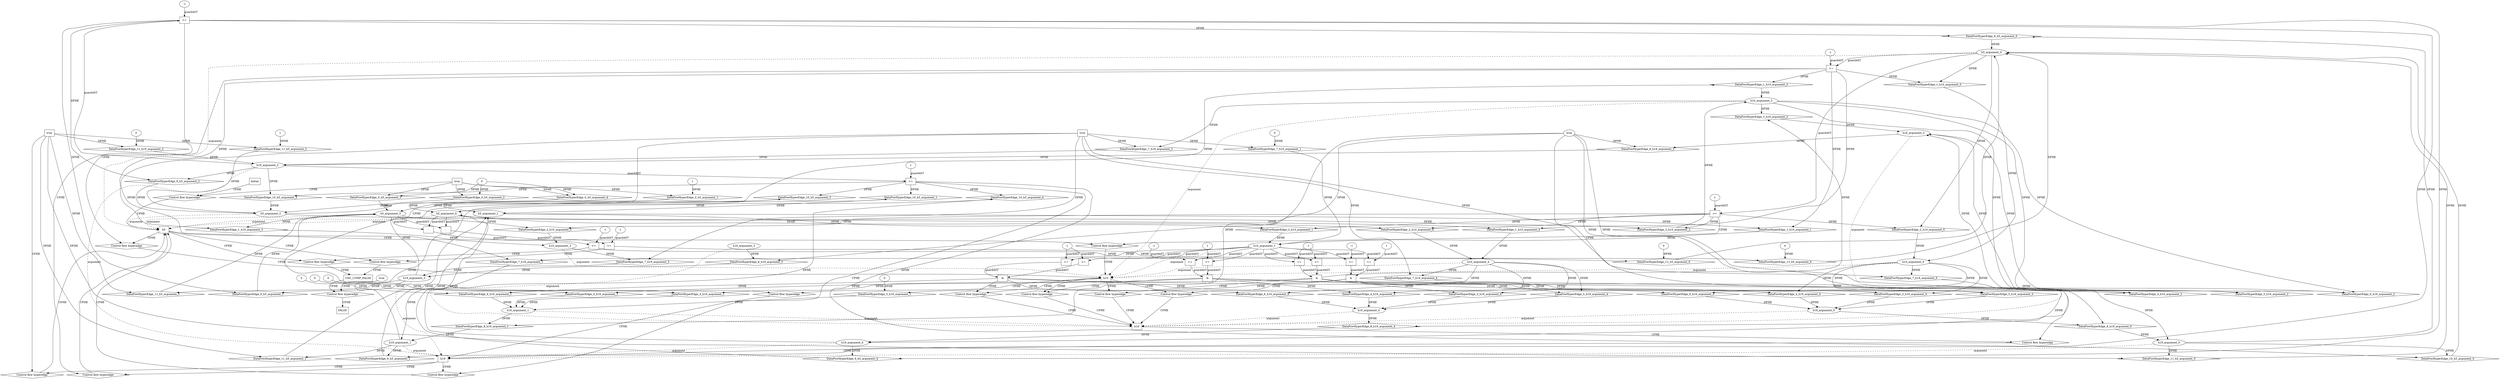 digraph dag {
"CHC_COMP_FALSE" [label="CHC_COMP_FALSE" nodeName="CHC_COMP_FALSE" class=CONTROL  shape="rect"];
"h10" [label="h10" nodeName="h10" class=CONTROL  shape="rect"];
"h16" [label="h16" nodeName="h16" class=CONTROL  shape="rect"];
"h19" [label="h19" nodeName="h19" class=CONTROL  shape="rect"];
"h5" [label="h5" nodeName="h5" class=CONTROL  shape="rect"];
FALSE [label="FALSE" nodeName=FALSE class=CONTROL  shape="rect"];
Initial [label="Initial" nodeName=Initial class=CONTROL  shape="rect"];
ControlFowHyperEdge_0 [label="Control flow hyperedge" nodeName=ControlFowHyperEdge_0 class=controlFlowHyperEdge shape="diamond"];
"Initial" -> ControlFowHyperEdge_0 [label="CFHE"]
ControlFowHyperEdge_0 -> "h5" [label="CFHE"]
ControlFowHyperEdge_1 [label="Control flow hyperedge" nodeName=ControlFowHyperEdge_1 class=controlFlowHyperEdge shape="diamond"];
"h5" -> ControlFowHyperEdge_1 [label="CFHE"]
ControlFowHyperEdge_1 -> "h10" [label="CFHE"]
ControlFowHyperEdge_2 [label="Control flow hyperedge" nodeName=ControlFowHyperEdge_2 class=controlFlowHyperEdge shape="diamond"];
"h5" -> ControlFowHyperEdge_2 [label="CFHE"]
ControlFowHyperEdge_2 -> "h10" [label="CFHE"]
ControlFowHyperEdge_3 [label="Control flow hyperedge" nodeName=ControlFowHyperEdge_3 class=controlFlowHyperEdge shape="diamond"];
"h10" -> ControlFowHyperEdge_3 [label="CFHE"]
ControlFowHyperEdge_3 -> "h16" [label="CFHE"]
ControlFowHyperEdge_4 [label="Control flow hyperedge" nodeName=ControlFowHyperEdge_4 class=controlFlowHyperEdge shape="diamond"];
"h10" -> ControlFowHyperEdge_4 [label="CFHE"]
ControlFowHyperEdge_4 -> "h16" [label="CFHE"]
ControlFowHyperEdge_5 [label="Control flow hyperedge" nodeName=ControlFowHyperEdge_5 class=controlFlowHyperEdge shape="diamond"];
"h10" -> ControlFowHyperEdge_5 [label="CFHE"]
ControlFowHyperEdge_5 -> "h16" [label="CFHE"]
ControlFowHyperEdge_6 [label="Control flow hyperedge" nodeName=ControlFowHyperEdge_6 class=controlFlowHyperEdge shape="diamond"];
"h10" -> ControlFowHyperEdge_6 [label="CFHE"]
ControlFowHyperEdge_6 -> "h16" [label="CFHE"]
ControlFowHyperEdge_7 [label="Control flow hyperedge" nodeName=ControlFowHyperEdge_7 class=controlFlowHyperEdge shape="diamond"];
"h10" -> ControlFowHyperEdge_7 [label="CFHE"]
ControlFowHyperEdge_7 -> "h19" [label="CFHE"]
ControlFowHyperEdge_8 [label="Control flow hyperedge" nodeName=ControlFowHyperEdge_8 class=controlFlowHyperEdge shape="diamond"];
"h16" -> ControlFowHyperEdge_8 [label="CFHE"]
ControlFowHyperEdge_8 -> "h19" [label="CFHE"]
ControlFowHyperEdge_9 [label="Control flow hyperedge" nodeName=ControlFowHyperEdge_9 class=controlFlowHyperEdge shape="diamond"];
"h19" -> ControlFowHyperEdge_9 [label="CFHE"]
ControlFowHyperEdge_9 -> "h5" [label="CFHE"]
ControlFowHyperEdge_10 [label="Control flow hyperedge" nodeName=ControlFowHyperEdge_10 class=controlFlowHyperEdge shape="diamond"];
"h19" -> ControlFowHyperEdge_10 [label="CFHE"]
ControlFowHyperEdge_10 -> "h5" [label="CFHE"]
ControlFowHyperEdge_11 [label="Control flow hyperedge" nodeName=ControlFowHyperEdge_11 class=controlFlowHyperEdge shape="diamond"];
"h19" -> ControlFowHyperEdge_11 [label="CFHE"]
ControlFowHyperEdge_11 -> "h5" [label="CFHE"]
ControlFowHyperEdge_12 [label="Control flow hyperedge" nodeName=ControlFowHyperEdge_12 class=controlFlowHyperEdge shape="diamond"];
"h5" -> ControlFowHyperEdge_12 [label="CFHE"]
ControlFowHyperEdge_12 -> "CHC_COMP_FALSE" [label="CFHE"]
ControlFowHyperEdge_13 [label="Control flow hyperedge" nodeName=ControlFowHyperEdge_13 class=controlFlowHyperEdge shape="diamond"];
"h5" -> ControlFowHyperEdge_13 [label="CFHE"]
ControlFowHyperEdge_13 -> "CHC_COMP_FALSE" [label="CFHE"]
ControlFowHyperEdge_14 [label="Control flow hyperedge" nodeName=ControlFowHyperEdge_14 class=controlFlowHyperEdge shape="diamond"];
"CHC_COMP_FALSE" -> ControlFowHyperEdge_14 [label="CFHE"]
ControlFowHyperEdge_14 -> "FALSE" [label="CFHE"]
"h5_argument_0" [label="h5_argument_0" nodeName=argument0 class=argument  head="h5" shape="oval"];
"h5_argument_0" -> "h5"[label="argument" style="dashed"]
"h5_argument_1" [label="h5_argument_1" nodeName=argument1 class=argument  head="h5" shape="oval"];
"h5_argument_1" -> "h5"[label="argument" style="dashed"]
"h5_argument_2" [label="h5_argument_2" nodeName=argument2 class=argument  head="h5" shape="oval"];
"h5_argument_2" -> "h5"[label="argument" style="dashed"]
"h5_argument_3" [label="h5_argument_3" nodeName=argument3 class=argument  head="h5" shape="oval"];
"h5_argument_3" -> "h5"[label="argument" style="dashed"]
"h5_argument_4" [label="h5_argument_4" nodeName=argument4 class=argument  head="h5" shape="oval"];
"h5_argument_4" -> "h5"[label="argument" style="dashed"]
"h10_argument_0" [label="h10_argument_0" nodeName=argument0 class=argument  head="h10" shape="oval"];
"h10_argument_0" -> "h10"[label="argument" style="dashed"]
"h10_argument_1" [label="h10_argument_1" nodeName=argument1 class=argument  head="h10" shape="oval"];
"h10_argument_1" -> "h10"[label="argument" style="dashed"]
"h10_argument_2" [label="h10_argument_2" nodeName=argument2 class=argument  head="h10" shape="oval"];
"h10_argument_2" -> "h10"[label="argument" style="dashed"]
"h10_argument_3" [label="h10_argument_3" nodeName=argument3 class=argument  head="h10" shape="oval"];
"h10_argument_3" -> "h10"[label="argument" style="dashed"]
"h10_argument_4" [label="h10_argument_4" nodeName=argument4 class=argument  head="h10" shape="oval"];
"h10_argument_4" -> "h10"[label="argument" style="dashed"]
"h16_argument_0" [label="h16_argument_0" nodeName=argument0 class=argument  head="h16" shape="oval"];
"h16_argument_0" -> "h16"[label="argument" style="dashed"]
"h16_argument_1" [label="h16_argument_1" nodeName=argument1 class=argument  head="h16" shape="oval"];
"h16_argument_1" -> "h16"[label="argument" style="dashed"]
"h16_argument_2" [label="h16_argument_2" nodeName=argument2 class=argument  head="h16" shape="oval"];
"h16_argument_2" -> "h16"[label="argument" style="dashed"]
"h16_argument_3" [label="h16_argument_3" nodeName=argument3 class=argument  head="h16" shape="oval"];
"h16_argument_3" -> "h16"[label="argument" style="dashed"]
"h16_argument_4" [label="h16_argument_4" nodeName=argument4 class=argument  head="h16" shape="oval"];
"h16_argument_4" -> "h16"[label="argument" style="dashed"]
"h19_argument_0" [label="h19_argument_0" nodeName=argument0 class=argument  head="h19" shape="oval"];
"h19_argument_0" -> "h19"[label="argument" style="dashed"]
"h19_argument_1" [label="h19_argument_1" nodeName=argument1 class=argument  head="h19" shape="oval"];
"h19_argument_1" -> "h19"[label="argument" style="dashed"]
"h19_argument_2" [label="h19_argument_2" nodeName=argument2 class=argument  head="h19" shape="oval"];
"h19_argument_2" -> "h19"[label="argument" style="dashed"]
"h19_argument_3" [label="h19_argument_3" nodeName=argument3 class=argument  head="h19" shape="oval"];
"h19_argument_3" -> "h19"[label="argument" style="dashed"]
"h19_argument_4" [label="h19_argument_4" nodeName=argument4 class=argument  head="h19" shape="oval"];
"h19_argument_4" -> "h19"[label="argument" style="dashed"]

"true_0" [label="true" nodeName="true_0" class=true shape="rect"];
"true_0" -> "ControlFowHyperEdge_0" [label="CFHE"];
"xxxh5___Initial_0xxxdataFlow_0_node_0" [label="1" nodeName="xxxh5___Initial_0xxxdataFlow_0_node_0" class=IdealInt ];

"xxxh5___Initial_0xxxdataFlow1_node_0" [label="0" nodeName="xxxh5___Initial_0xxxdataFlow1_node_0" class=IdealInt ];



"xxxh10___h5_1xxxguard_0_node_0" [label=">=" nodeName="xxxh10___h5_1xxxguard_0_node_0" class=Operator  shape="rect"];
"xxxh10___h5_1xxxguard_0_node_1" [label="-1" nodeName="xxxh10___h5_1xxxguard_0_node_1" class=IdealInt ];
"xxxh10___h5_1xxxguard_0_node_1" -> "xxxh10___h5_1xxxguard_0_node_0"[label="guardAST"]
"h5_argument_0" -> "xxxh10___h5_1xxxguard_0_node_0"[label="guardAST"]

"xxxh10___h5_1xxxguard_0_node_0" -> "ControlFowHyperEdge_1" [label="CFHE"];
"xxxh10___h5_2xxxguard_0_node_0" [label=">=" nodeName="xxxh10___h5_2xxxguard_0_node_0" class=Operator  shape="rect"];
"xxxh10___h5_2xxxguard_0_node_2" [label="1" nodeName="xxxh10___h5_2xxxguard_0_node_2" class=IdealInt ];
"h5_argument_0" -> "xxxh10___h5_2xxxguard_0_node_0"[label="guardAST"]
"xxxh10___h5_2xxxguard_0_node_2" -> "xxxh10___h5_2xxxguard_0_node_0"[label="guardAST"]

"xxxh10___h5_2xxxguard_0_node_0" -> "ControlFowHyperEdge_2" [label="CFHE"];
"xxxh16___h10_3xxx_and" [label="&" nodeName="xxxh16___h10_3xxx_and" class=Operator shape="rect"];
"xxxh16___h10_3xxxguard_0_node_0" [label=">=" nodeName="xxxh16___h10_3xxxguard_0_node_0" class=Operator  shape="rect"];
"xxxh16___h10_3xxxguard_0_node_1" [label="-1" nodeName="xxxh16___h10_3xxxguard_0_node_1" class=IdealInt ];
"xxxh16___h10_3xxxguard_0_node_1" -> "xxxh16___h10_3xxxguard_0_node_0"[label="guardAST"]
"h10_argument_1" -> "xxxh16___h10_3xxxguard_0_node_0"[label="guardAST"]

"xxxh16___h10_3xxxguard_0_node_0" -> "xxxh16___h10_3xxx_and" [label="guardAST"];
"xxxh16___h10_3xxxguard1_node_0" [label=">=" nodeName="xxxh16___h10_3xxxguard1_node_0" class=Operator  shape="rect"];
"xxxh16___h10_3xxxguard_0_node_1" -> "xxxh16___h10_3xxxguard1_node_0"[label="guardAST"]
"h10_argument_1" -> "xxxh16___h10_3xxxguard1_node_0"[label="guardAST"]

"xxxh16___h10_3xxxguard1_node_0" -> "xxxh16___h10_3xxx_and" [label="guardAST"];
"xxxh16___h10_3xxx_and" -> "ControlFowHyperEdge_3" [label="CFHE"];
"xxxh16___h10_3xxxdataFlow_0_node_0" [label="0" nodeName="xxxh16___h10_3xxxdataFlow_0_node_0" class=IdealInt ];

"xxxh16___h10_4xxx_and" [label="&" nodeName="xxxh16___h10_4xxx_and" class=Operator shape="rect"];
"xxxh16___h10_4xxxguard_0_node_0" [label=">=" nodeName="xxxh16___h10_4xxxguard_0_node_0" class=Operator  shape="rect"];
"xxxh16___h10_4xxxguard_0_node_2" [label="1" nodeName="xxxh16___h10_4xxxguard_0_node_2" class=IdealInt ];
"h10_argument_1" -> "xxxh16___h10_4xxxguard_0_node_0"[label="guardAST"]
"xxxh16___h10_4xxxguard_0_node_2" -> "xxxh16___h10_4xxxguard_0_node_0"[label="guardAST"]

"xxxh16___h10_4xxxguard_0_node_0" -> "xxxh16___h10_4xxx_and" [label="guardAST"];
"xxxh16___h10_4xxxguard1_node_0" [label=">=" nodeName="xxxh16___h10_4xxxguard1_node_0" class=Operator  shape="rect"];
"xxxh16___h10_4xxxguard1_node_1" [label="-1" nodeName="xxxh16___h10_4xxxguard1_node_1" class=IdealInt ];
"xxxh16___h10_4xxxguard1_node_1" -> "xxxh16___h10_4xxxguard1_node_0"[label="guardAST"]
"h10_argument_1" -> "xxxh16___h10_4xxxguard1_node_0"[label="guardAST"]

"xxxh16___h10_4xxxguard1_node_0" -> "xxxh16___h10_4xxx_and" [label="guardAST"];
"xxxh16___h10_4xxx_and" -> "ControlFowHyperEdge_4" [label="CFHE"];
"xxxh16___h10_4xxxdataFlow_0_node_0" [label="0" nodeName="xxxh16___h10_4xxxdataFlow_0_node_0" class=IdealInt ];

"xxxh16___h10_5xxx_and" [label="&" nodeName="xxxh16___h10_5xxx_and" class=Operator shape="rect"];
"xxxh16___h10_5xxxguard_0_node_0" [label=">=" nodeName="xxxh16___h10_5xxxguard_0_node_0" class=Operator  shape="rect"];
"xxxh16___h10_5xxxguard_0_node_1" [label="-1" nodeName="xxxh16___h10_5xxxguard_0_node_1" class=IdealInt ];
"xxxh16___h10_5xxxguard_0_node_1" -> "xxxh16___h10_5xxxguard_0_node_0"[label="guardAST"]
"h10_argument_1" -> "xxxh16___h10_5xxxguard_0_node_0"[label="guardAST"]

"xxxh16___h10_5xxxguard_0_node_0" -> "xxxh16___h10_5xxx_and" [label="guardAST"];
"xxxh16___h10_5xxxguard1_node_0" [label=">=" nodeName="xxxh16___h10_5xxxguard1_node_0" class=Operator  shape="rect"];
"xxxh16___h10_5xxxguard1_node_2" [label="1" nodeName="xxxh16___h10_5xxxguard1_node_2" class=IdealInt ];
"h10_argument_1" -> "xxxh16___h10_5xxxguard1_node_0"[label="guardAST"]
"xxxh16___h10_5xxxguard1_node_2" -> "xxxh16___h10_5xxxguard1_node_0"[label="guardAST"]

"xxxh16___h10_5xxxguard1_node_0" -> "xxxh16___h10_5xxx_and" [label="guardAST"];
"xxxh16___h10_5xxx_and" -> "ControlFowHyperEdge_5" [label="CFHE"];
"xxxh16___h10_5xxxdataFlow_0_node_0" [label="0" nodeName="xxxh16___h10_5xxxdataFlow_0_node_0" class=IdealInt ];

"xxxh16___h10_6xxx_and" [label="&" nodeName="xxxh16___h10_6xxx_and" class=Operator shape="rect"];
"xxxh16___h10_6xxxguard_0_node_0" [label=">=" nodeName="xxxh16___h10_6xxxguard_0_node_0" class=Operator  shape="rect"];
"xxxh16___h10_6xxxguard_0_node_2" [label="1" nodeName="xxxh16___h10_6xxxguard_0_node_2" class=IdealInt ];
"h10_argument_1" -> "xxxh16___h10_6xxxguard_0_node_0"[label="guardAST"]
"xxxh16___h10_6xxxguard_0_node_2" -> "xxxh16___h10_6xxxguard_0_node_0"[label="guardAST"]

"xxxh16___h10_6xxxguard_0_node_0" -> "xxxh16___h10_6xxx_and" [label="guardAST"];
"xxxh16___h10_6xxxguard1_node_0" [label=">=" nodeName="xxxh16___h10_6xxxguard1_node_0" class=Operator  shape="rect"];
"h10_argument_1" -> "xxxh16___h10_6xxxguard1_node_0"[label="guardAST"]
"xxxh16___h10_6xxxguard_0_node_2" -> "xxxh16___h10_6xxxguard1_node_0"[label="guardAST"]

"xxxh16___h10_6xxxguard1_node_0" -> "xxxh16___h10_6xxx_and" [label="guardAST"];
"xxxh16___h10_6xxx_and" -> "ControlFowHyperEdge_6" [label="CFHE"];
"xxxh16___h10_6xxxdataFlow_0_node_0" [label="0" nodeName="xxxh16___h10_6xxxdataFlow_0_node_0" class=IdealInt ];

"true_7" [label="true" nodeName="true_7" class=true shape="rect"];
"true_7" -> "ControlFowHyperEdge_7" [label="CFHE"];

"xxxh19___h16_8xxxguard_0_node_0" [label="true" nodeName="xxxh19___h16_8xxxguard_0_node_0" class=Constant ];

"xxxh19___h16_8xxxguard_0_node_0" -> "ControlFowHyperEdge_8" [label="CFHE"];
"xxxh5___h19_9xxxguard_0_node_0" [label=">=" nodeName="xxxh5___h19_9xxxguard_0_node_0" class=Operator  shape="rect"];
"xxxh5___h19_9xxxguard_0_node_1" [label="-1" nodeName="xxxh5___h19_9xxxguard_0_node_1" class=IdealInt ];
"xxxh5___h19_9xxxguard_0_node_1" -> "xxxh5___h19_9xxxguard_0_node_0"[label="guardAST"]
"h19_argument_2" -> "xxxh5___h19_9xxxguard_0_node_0"[label="guardAST"]

"xxxh5___h19_9xxxguard_0_node_0" -> "ControlFowHyperEdge_9" [label="CFHE"];
"xxxh5___h19_10xxxguard_0_node_0" [label=">=" nodeName="xxxh5___h19_10xxxguard_0_node_0" class=Operator  shape="rect"];
"xxxh5___h19_10xxxguard_0_node_2" [label="1" nodeName="xxxh5___h19_10xxxguard_0_node_2" class=IdealInt ];
"h19_argument_2" -> "xxxh5___h19_10xxxguard_0_node_0"[label="guardAST"]
"xxxh5___h19_10xxxguard_0_node_2" -> "xxxh5___h19_10xxxguard_0_node_0"[label="guardAST"]

"xxxh5___h19_10xxxguard_0_node_0" -> "ControlFowHyperEdge_10" [label="CFHE"];
"true_11" [label="true" nodeName="true_11" class=true shape="rect"];
"true_11" -> "ControlFowHyperEdge_11" [label="CFHE"];
"xxxh5___h19_11xxxdataFlow_0_node_0" [label="1" nodeName="xxxh5___h19_11xxxdataFlow_0_node_0" class=IdealInt ];

"xxxCHC_COMP_FALSE___h5_12xxxguard_0_node_0" [label=">=" nodeName="xxxCHC_COMP_FALSE___h5_12xxxguard_0_node_0" class=Operator  shape="rect"];
"xxxCHC_COMP_FALSE___h5_12xxxguard_0_node_1" [label="-1" nodeName="xxxCHC_COMP_FALSE___h5_12xxxguard_0_node_1" class=IdealInt ];
"xxxCHC_COMP_FALSE___h5_12xxxguard_0_node_2" [label="-" nodeName="xxxCHC_COMP_FALSE___h5_12xxxguard_0_node_2" class= Operator shape="rect"];
"xxxCHC_COMP_FALSE___h5_12xxxguard_0_node_1" -> "xxxCHC_COMP_FALSE___h5_12xxxguard_0_node_0"[label="guardAST"]
"xxxCHC_COMP_FALSE___h5_12xxxguard_0_node_2" -> "xxxCHC_COMP_FALSE___h5_12xxxguard_0_node_0"[label="guardAST"]
"h5_argument_3" -> "xxxCHC_COMP_FALSE___h5_12xxxguard_0_node_2"[label="guardAST"]
"h5_argument_4" -> "xxxCHC_COMP_FALSE___h5_12xxxguard_0_node_2"[label="guardAST"]

"xxxCHC_COMP_FALSE___h5_12xxxguard_0_node_0" -> "ControlFowHyperEdge_12" [label="CFHE"];
"xxxCHC_COMP_FALSE___h5_13xxxguard_0_node_0" [label=">=" nodeName="xxxCHC_COMP_FALSE___h5_13xxxguard_0_node_0" class=Operator  shape="rect"];
"xxxCHC_COMP_FALSE___h5_13xxxguard_0_node_1" [label="-" nodeName="xxxCHC_COMP_FALSE___h5_13xxxguard_0_node_1" class= Operator shape="rect"];
"xxxCHC_COMP_FALSE___h5_13xxxguard_0_node_4" [label="1" nodeName="xxxCHC_COMP_FALSE___h5_13xxxguard_0_node_4" class=IdealInt ];
"xxxCHC_COMP_FALSE___h5_13xxxguard_0_node_1" -> "xxxCHC_COMP_FALSE___h5_13xxxguard_0_node_0"[label="guardAST"]
"xxxCHC_COMP_FALSE___h5_13xxxguard_0_node_4" -> "xxxCHC_COMP_FALSE___h5_13xxxguard_0_node_0"[label="guardAST"]
"h5_argument_3" -> "xxxCHC_COMP_FALSE___h5_13xxxguard_0_node_1"[label="guardAST"]
"h5_argument_4" -> "xxxCHC_COMP_FALSE___h5_13xxxguard_0_node_1"[label="guardAST"]

"xxxCHC_COMP_FALSE___h5_13xxxguard_0_node_0" -> "ControlFowHyperEdge_13" [label="CFHE"];
"xxxFALSE___CHC_COMP_FALSE_14xxxguard_0_node_0" [label="true" nodeName="xxxFALSE___CHC_COMP_FALSE_14xxxguard_0_node_0" class=Constant ];

"xxxFALSE___CHC_COMP_FALSE_14xxxguard_0_node_0" -> "ControlFowHyperEdge_14" [label="CFHE"];
"xxxh19___h10_7xxxh10_argument_1_constant_0" [label="0" nodeName="xxxh19___h10_7xxxh10_argument_1_constant_0" class=Constant];
"DataFowHyperEdge_7_h10_argument_1" [label="DataFowHyperEdge_7_h10_argument_1" nodeName="DataFowHyperEdge_7_h10_argument_1" class=DataFlowHyperedge shape="diamond"];
"DataFowHyperEdge_7_h10_argument_1" -> "h10_argument_1"[label="DFHE"]
"true_7" -> "DataFowHyperEdge_7_h10_argument_1" [label="DFHE"];
"xxxh19___h10_7xxxh10_argument_1_constant_0" -> "DataFowHyperEdge_7_h10_argument_1" [label="DFHE"];
"xxxh5___h19_11xxxh19_argument_2_constant_0" [label="0" nodeName="xxxh5___h19_11xxxh19_argument_2_constant_0" class=Constant];
"DataFowHyperEdge_11_h19_argument_2" [label="DataFowHyperEdge_11_h19_argument_2" nodeName="DataFowHyperEdge_11_h19_argument_2" class=DataFlowHyperedge shape="diamond"];
"DataFowHyperEdge_11_h19_argument_2" -> "h19_argument_2"[label="DFHE"]
"true_11" -> "DataFowHyperEdge_11_h19_argument_2" [label="DFHE"];
"xxxh5___h19_11xxxh19_argument_2_constant_0" -> "DataFowHyperEdge_11_h19_argument_2" [label="DFHE"];
"xxxCHC_COMP_FALSE___h5_12xxxh5_argument_0_constant_0" [label="0" nodeName="xxxCHC_COMP_FALSE___h5_12xxxh5_argument_0_constant_0" class=Constant];
"DataFowHyperEdge_12_h5_argument_0" [label="DataFowHyperEdge_12_h5_argument_0" nodeName="DataFowHyperEdge_12_h5_argument_0" class=DataFlowHyperedge shape="diamond"];
"DataFowHyperEdge_12_h5_argument_0" -> "h5_argument_0"[label="DFHE"]
"xxxCHC_COMP_FALSE___h5_12xxxguard_0_node_0" -> "DataFowHyperEdge_12_h5_argument_0"[label="DFHE"]
"xxxCHC_COMP_FALSE___h5_12xxxh5_argument_0_constant_0" -> "DataFowHyperEdge_12_h5_argument_0" [label="DFHE"];
"xxxCHC_COMP_FALSE___h5_13xxxh5_argument_0_constant_0" [label="0" nodeName="xxxCHC_COMP_FALSE___h5_13xxxh5_argument_0_constant_0" class=Constant];
"DataFowHyperEdge_13_h5_argument_0" [label="DataFowHyperEdge_13_h5_argument_0" nodeName="DataFowHyperEdge_13_h5_argument_0" class=DataFlowHyperedge shape="diamond"];
"DataFowHyperEdge_13_h5_argument_0" -> "h5_argument_0"[label="DFHE"]
"xxxCHC_COMP_FALSE___h5_13xxxguard_0_node_0" -> "DataFowHyperEdge_13_h5_argument_0"[label="DFHE"]
"xxxCHC_COMP_FALSE___h5_13xxxh5_argument_0_constant_0" -> "DataFowHyperEdge_13_h5_argument_0" [label="DFHE"];
"h5_argument_2" -> "DataFowHyperEdge_1_h10_argument_2"[label="DFHE"]
"DataFowHyperEdge_1_h10_argument_2" [label="DataFowHyperEdge_1_h10_argument_2" nodeName="DataFowHyperEdge_1_h10_argument_2" class=DataFlowHyperedge shape="diamond"];
"DataFowHyperEdge_1_h10_argument_2" -> "h10_argument_2"[label="DFHE"]
"xxxh10___h5_1xxxguard_0_node_0" -> "DataFowHyperEdge_1_h10_argument_2"[label="DFHE"]
"h5_argument_3" -> "DataFowHyperEdge_1_h10_argument_3"[label="DFHE"]
"DataFowHyperEdge_1_h10_argument_3" [label="DataFowHyperEdge_1_h10_argument_3" nodeName="DataFowHyperEdge_1_h10_argument_3" class=DataFlowHyperedge shape="diamond"];
"DataFowHyperEdge_1_h10_argument_3" -> "h10_argument_3"[label="DFHE"]
"xxxh10___h5_1xxxguard_0_node_0" -> "DataFowHyperEdge_1_h10_argument_3"[label="DFHE"]
"h5_argument_1" -> "DataFowHyperEdge_1_h10_argument_1"[label="DFHE"]
"DataFowHyperEdge_1_h10_argument_1" [label="DataFowHyperEdge_1_h10_argument_1" nodeName="DataFowHyperEdge_1_h10_argument_1" class=DataFlowHyperedge shape="diamond"];
"DataFowHyperEdge_1_h10_argument_1" -> "h10_argument_1"[label="DFHE"]
"xxxh10___h5_1xxxguard_0_node_0" -> "DataFowHyperEdge_1_h10_argument_1"[label="DFHE"]
"h5_argument_4" -> "DataFowHyperEdge_1_h10_argument_4"[label="DFHE"]
"DataFowHyperEdge_1_h10_argument_4" [label="DataFowHyperEdge_1_h10_argument_4" nodeName="DataFowHyperEdge_1_h10_argument_4" class=DataFlowHyperedge shape="diamond"];
"DataFowHyperEdge_1_h10_argument_4" -> "h10_argument_4"[label="DFHE"]
"xxxh10___h5_1xxxguard_0_node_0" -> "DataFowHyperEdge_1_h10_argument_4"[label="DFHE"]
"h5_argument_0" -> "DataFowHyperEdge_1_h10_argument_0"[label="DFHE"]
"DataFowHyperEdge_1_h10_argument_0" [label="DataFowHyperEdge_1_h10_argument_0" nodeName="DataFowHyperEdge_1_h10_argument_0" class=DataFlowHyperedge shape="diamond"];
"DataFowHyperEdge_1_h10_argument_0" -> "h10_argument_0"[label="DFHE"]
"xxxh10___h5_1xxxguard_0_node_0" -> "DataFowHyperEdge_1_h10_argument_0"[label="DFHE"]
"h5_argument_4" -> "DataFowHyperEdge_2_h10_argument_4"[label="DFHE"]
"DataFowHyperEdge_2_h10_argument_4" [label="DataFowHyperEdge_2_h10_argument_4" nodeName="DataFowHyperEdge_2_h10_argument_4" class=DataFlowHyperedge shape="diamond"];
"DataFowHyperEdge_2_h10_argument_4" -> "h10_argument_4"[label="DFHE"]
"xxxh10___h5_2xxxguard_0_node_0" -> "DataFowHyperEdge_2_h10_argument_4"[label="DFHE"]
"h5_argument_1" -> "DataFowHyperEdge_2_h10_argument_1"[label="DFHE"]
"DataFowHyperEdge_2_h10_argument_1" [label="DataFowHyperEdge_2_h10_argument_1" nodeName="DataFowHyperEdge_2_h10_argument_1" class=DataFlowHyperedge shape="diamond"];
"DataFowHyperEdge_2_h10_argument_1" -> "h10_argument_1"[label="DFHE"]
"xxxh10___h5_2xxxguard_0_node_0" -> "DataFowHyperEdge_2_h10_argument_1"[label="DFHE"]
"h5_argument_0" -> "DataFowHyperEdge_2_h10_argument_0"[label="DFHE"]
"DataFowHyperEdge_2_h10_argument_0" [label="DataFowHyperEdge_2_h10_argument_0" nodeName="DataFowHyperEdge_2_h10_argument_0" class=DataFlowHyperedge shape="diamond"];
"DataFowHyperEdge_2_h10_argument_0" -> "h10_argument_0"[label="DFHE"]
"xxxh10___h5_2xxxguard_0_node_0" -> "DataFowHyperEdge_2_h10_argument_0"[label="DFHE"]
"h5_argument_2" -> "DataFowHyperEdge_2_h10_argument_2"[label="DFHE"]
"DataFowHyperEdge_2_h10_argument_2" [label="DataFowHyperEdge_2_h10_argument_2" nodeName="DataFowHyperEdge_2_h10_argument_2" class=DataFlowHyperedge shape="diamond"];
"DataFowHyperEdge_2_h10_argument_2" -> "h10_argument_2"[label="DFHE"]
"xxxh10___h5_2xxxguard_0_node_0" -> "DataFowHyperEdge_2_h10_argument_2"[label="DFHE"]
"h5_argument_3" -> "DataFowHyperEdge_2_h10_argument_3"[label="DFHE"]
"DataFowHyperEdge_2_h10_argument_3" [label="DataFowHyperEdge_2_h10_argument_3" nodeName="DataFowHyperEdge_2_h10_argument_3" class=DataFlowHyperedge shape="diamond"];
"DataFowHyperEdge_2_h10_argument_3" -> "h10_argument_3"[label="DFHE"]
"xxxh10___h5_2xxxguard_0_node_0" -> "DataFowHyperEdge_2_h10_argument_3"[label="DFHE"]
"h10_argument_0" -> "DataFowHyperEdge_3_h16_argument_0"[label="DFHE"]
"DataFowHyperEdge_3_h16_argument_0" [label="DataFowHyperEdge_3_h16_argument_0" nodeName="DataFowHyperEdge_3_h16_argument_0" class=DataFlowHyperedge shape="diamond"];
"DataFowHyperEdge_3_h16_argument_0" -> "h16_argument_0"[label="DFHE"]
"xxxh16___h10_3xxx_and" -> "DataFowHyperEdge_3_h16_argument_0"[label="DFHE"]
"h10_argument_2" -> "DataFowHyperEdge_3_h16_argument_2"[label="DFHE"]
"DataFowHyperEdge_3_h16_argument_2" [label="DataFowHyperEdge_3_h16_argument_2" nodeName="DataFowHyperEdge_3_h16_argument_2" class=DataFlowHyperedge shape="diamond"];
"DataFowHyperEdge_3_h16_argument_2" -> "h16_argument_2"[label="DFHE"]
"xxxh16___h10_3xxx_and" -> "DataFowHyperEdge_3_h16_argument_2"[label="DFHE"]
"h10_argument_4" -> "DataFowHyperEdge_3_h16_argument_4"[label="DFHE"]
"DataFowHyperEdge_3_h16_argument_4" [label="DataFowHyperEdge_3_h16_argument_4" nodeName="DataFowHyperEdge_3_h16_argument_4" class=DataFlowHyperedge shape="diamond"];
"DataFowHyperEdge_3_h16_argument_4" -> "h16_argument_4"[label="DFHE"]
"xxxh16___h10_3xxx_and" -> "DataFowHyperEdge_3_h16_argument_4"[label="DFHE"]
"h10_argument_0" -> "DataFowHyperEdge_4_h16_argument_0"[label="DFHE"]
"DataFowHyperEdge_4_h16_argument_0" [label="DataFowHyperEdge_4_h16_argument_0" nodeName="DataFowHyperEdge_4_h16_argument_0" class=DataFlowHyperedge shape="diamond"];
"DataFowHyperEdge_4_h16_argument_0" -> "h16_argument_0"[label="DFHE"]
"xxxh16___h10_4xxx_and" -> "DataFowHyperEdge_4_h16_argument_0"[label="DFHE"]
"h10_argument_2" -> "DataFowHyperEdge_4_h16_argument_2"[label="DFHE"]
"DataFowHyperEdge_4_h16_argument_2" [label="DataFowHyperEdge_4_h16_argument_2" nodeName="DataFowHyperEdge_4_h16_argument_2" class=DataFlowHyperedge shape="diamond"];
"DataFowHyperEdge_4_h16_argument_2" -> "h16_argument_2"[label="DFHE"]
"xxxh16___h10_4xxx_and" -> "DataFowHyperEdge_4_h16_argument_2"[label="DFHE"]
"h10_argument_4" -> "DataFowHyperEdge_4_h16_argument_4"[label="DFHE"]
"DataFowHyperEdge_4_h16_argument_4" [label="DataFowHyperEdge_4_h16_argument_4" nodeName="DataFowHyperEdge_4_h16_argument_4" class=DataFlowHyperedge shape="diamond"];
"DataFowHyperEdge_4_h16_argument_4" -> "h16_argument_4"[label="DFHE"]
"xxxh16___h10_4xxx_and" -> "DataFowHyperEdge_4_h16_argument_4"[label="DFHE"]
"h10_argument_0" -> "DataFowHyperEdge_5_h16_argument_0"[label="DFHE"]
"DataFowHyperEdge_5_h16_argument_0" [label="DataFowHyperEdge_5_h16_argument_0" nodeName="DataFowHyperEdge_5_h16_argument_0" class=DataFlowHyperedge shape="diamond"];
"DataFowHyperEdge_5_h16_argument_0" -> "h16_argument_0"[label="DFHE"]
"xxxh16___h10_5xxx_and" -> "DataFowHyperEdge_5_h16_argument_0"[label="DFHE"]
"h10_argument_2" -> "DataFowHyperEdge_5_h16_argument_2"[label="DFHE"]
"DataFowHyperEdge_5_h16_argument_2" [label="DataFowHyperEdge_5_h16_argument_2" nodeName="DataFowHyperEdge_5_h16_argument_2" class=DataFlowHyperedge shape="diamond"];
"DataFowHyperEdge_5_h16_argument_2" -> "h16_argument_2"[label="DFHE"]
"xxxh16___h10_5xxx_and" -> "DataFowHyperEdge_5_h16_argument_2"[label="DFHE"]
"h10_argument_4" -> "DataFowHyperEdge_5_h16_argument_4"[label="DFHE"]
"DataFowHyperEdge_5_h16_argument_4" [label="DataFowHyperEdge_5_h16_argument_4" nodeName="DataFowHyperEdge_5_h16_argument_4" class=DataFlowHyperedge shape="diamond"];
"DataFowHyperEdge_5_h16_argument_4" -> "h16_argument_4"[label="DFHE"]
"xxxh16___h10_5xxx_and" -> "DataFowHyperEdge_5_h16_argument_4"[label="DFHE"]
"h10_argument_0" -> "DataFowHyperEdge_6_h16_argument_0"[label="DFHE"]
"DataFowHyperEdge_6_h16_argument_0" [label="DataFowHyperEdge_6_h16_argument_0" nodeName="DataFowHyperEdge_6_h16_argument_0" class=DataFlowHyperedge shape="diamond"];
"DataFowHyperEdge_6_h16_argument_0" -> "h16_argument_0"[label="DFHE"]
"xxxh16___h10_6xxx_and" -> "DataFowHyperEdge_6_h16_argument_0"[label="DFHE"]
"h10_argument_2" -> "DataFowHyperEdge_6_h16_argument_2"[label="DFHE"]
"DataFowHyperEdge_6_h16_argument_2" [label="DataFowHyperEdge_6_h16_argument_2" nodeName="DataFowHyperEdge_6_h16_argument_2" class=DataFlowHyperedge shape="diamond"];
"DataFowHyperEdge_6_h16_argument_2" -> "h16_argument_2"[label="DFHE"]
"xxxh16___h10_6xxx_and" -> "DataFowHyperEdge_6_h16_argument_2"[label="DFHE"]
"h10_argument_4" -> "DataFowHyperEdge_6_h16_argument_4"[label="DFHE"]
"DataFowHyperEdge_6_h16_argument_4" [label="DataFowHyperEdge_6_h16_argument_4" nodeName="DataFowHyperEdge_6_h16_argument_4" class=DataFlowHyperedge shape="diamond"];
"DataFowHyperEdge_6_h16_argument_4" -> "h16_argument_4"[label="DFHE"]
"xxxh16___h10_6xxx_and" -> "DataFowHyperEdge_6_h16_argument_4"[label="DFHE"]
"h10_argument_0" -> "DataFowHyperEdge_7_h19_argument_0"[label="DFHE"]
"DataFowHyperEdge_7_h19_argument_0" [label="DataFowHyperEdge_7_h19_argument_0" nodeName="DataFowHyperEdge_7_h19_argument_0" class=DataFlowHyperedge shape="diamond"];
"DataFowHyperEdge_7_h19_argument_0" -> "h19_argument_0"[label="DFHE"]
"true_7" -> "DataFowHyperEdge_7_h19_argument_0" [label="DFHE"];
"h10_argument_2" -> "DataFowHyperEdge_7_h19_argument_2"[label="DFHE"]
"DataFowHyperEdge_7_h19_argument_2" [label="DataFowHyperEdge_7_h19_argument_2" nodeName="DataFowHyperEdge_7_h19_argument_2" class=DataFlowHyperedge shape="diamond"];
"DataFowHyperEdge_7_h19_argument_2" -> "h19_argument_2"[label="DFHE"]
"true_7" -> "DataFowHyperEdge_7_h19_argument_2" [label="DFHE"];
"h10_argument_3" -> "DataFowHyperEdge_7_h19_argument_3"[label="DFHE"]
"DataFowHyperEdge_7_h19_argument_3" [label="DataFowHyperEdge_7_h19_argument_3" nodeName="DataFowHyperEdge_7_h19_argument_3" class=DataFlowHyperedge shape="diamond"];
"DataFowHyperEdge_7_h19_argument_3" -> "h19_argument_3"[label="DFHE"]
"true_7" -> "DataFowHyperEdge_7_h19_argument_3" [label="DFHE"];
"h10_argument_4" -> "DataFowHyperEdge_7_h19_argument_4"[label="DFHE"]
"DataFowHyperEdge_7_h19_argument_4" [label="DataFowHyperEdge_7_h19_argument_4" nodeName="DataFowHyperEdge_7_h19_argument_4" class=DataFlowHyperedge shape="diamond"];
"DataFowHyperEdge_7_h19_argument_4" -> "h19_argument_4"[label="DFHE"]
"true_7" -> "DataFowHyperEdge_7_h19_argument_4" [label="DFHE"];
"h16_argument_4" -> "DataFowHyperEdge_8_h19_argument_4"[label="DFHE"]
"DataFowHyperEdge_8_h19_argument_4" [label="DataFowHyperEdge_8_h19_argument_4" nodeName="DataFowHyperEdge_8_h19_argument_4" class=DataFlowHyperedge shape="diamond"];
"DataFowHyperEdge_8_h19_argument_4" -> "h19_argument_4"[label="DFHE"]
"xxxh19___h16_8xxxguard_0_node_0" -> "DataFowHyperEdge_8_h19_argument_4"[label="DFHE"]
"h16_argument_1" -> "DataFowHyperEdge_8_h19_argument_1"[label="DFHE"]
"DataFowHyperEdge_8_h19_argument_1" [label="DataFowHyperEdge_8_h19_argument_1" nodeName="DataFowHyperEdge_8_h19_argument_1" class=DataFlowHyperedge shape="diamond"];
"DataFowHyperEdge_8_h19_argument_1" -> "h19_argument_1"[label="DFHE"]
"xxxh19___h16_8xxxguard_0_node_0" -> "DataFowHyperEdge_8_h19_argument_1"[label="DFHE"]
"h16_argument_3" -> "DataFowHyperEdge_8_h19_argument_3"[label="DFHE"]
"DataFowHyperEdge_8_h19_argument_3" [label="DataFowHyperEdge_8_h19_argument_3" nodeName="DataFowHyperEdge_8_h19_argument_3" class=DataFlowHyperedge shape="diamond"];
"DataFowHyperEdge_8_h19_argument_3" -> "h19_argument_3"[label="DFHE"]
"xxxh19___h16_8xxxguard_0_node_0" -> "DataFowHyperEdge_8_h19_argument_3"[label="DFHE"]
"h16_argument_2" -> "DataFowHyperEdge_8_h19_argument_2"[label="DFHE"]
"DataFowHyperEdge_8_h19_argument_2" [label="DataFowHyperEdge_8_h19_argument_2" nodeName="DataFowHyperEdge_8_h19_argument_2" class=DataFlowHyperedge shape="diamond"];
"DataFowHyperEdge_8_h19_argument_2" -> "h19_argument_2"[label="DFHE"]
"xxxh19___h16_8xxxguard_0_node_0" -> "DataFowHyperEdge_8_h19_argument_2"[label="DFHE"]
"h16_argument_0" -> "DataFowHyperEdge_8_h19_argument_0"[label="DFHE"]
"DataFowHyperEdge_8_h19_argument_0" [label="DataFowHyperEdge_8_h19_argument_0" nodeName="DataFowHyperEdge_8_h19_argument_0" class=DataFlowHyperedge shape="diamond"];
"DataFowHyperEdge_8_h19_argument_0" -> "h19_argument_0"[label="DFHE"]
"xxxh19___h16_8xxxguard_0_node_0" -> "DataFowHyperEdge_8_h19_argument_0"[label="DFHE"]
"h19_argument_0" -> "DataFowHyperEdge_9_h5_argument_0"[label="DFHE"]
"DataFowHyperEdge_9_h5_argument_0" [label="DataFowHyperEdge_9_h5_argument_0" nodeName="DataFowHyperEdge_9_h5_argument_0" class=DataFlowHyperedge shape="diamond"];
"DataFowHyperEdge_9_h5_argument_0" -> "h5_argument_0"[label="DFHE"]
"xxxh5___h19_9xxxguard_0_node_0" -> "DataFowHyperEdge_9_h5_argument_0"[label="DFHE"]
"h19_argument_4" -> "DataFowHyperEdge_9_h5_argument_4"[label="DFHE"]
"DataFowHyperEdge_9_h5_argument_4" [label="DataFowHyperEdge_9_h5_argument_4" nodeName="DataFowHyperEdge_9_h5_argument_4" class=DataFlowHyperedge shape="diamond"];
"DataFowHyperEdge_9_h5_argument_4" -> "h5_argument_4"[label="DFHE"]
"xxxh5___h19_9xxxguard_0_node_0" -> "DataFowHyperEdge_9_h5_argument_4"[label="DFHE"]
"h19_argument_2" -> "DataFowHyperEdge_9_h5_argument_2"[label="DFHE"]
"DataFowHyperEdge_9_h5_argument_2" [label="DataFowHyperEdge_9_h5_argument_2" nodeName="DataFowHyperEdge_9_h5_argument_2" class=DataFlowHyperedge shape="diamond"];
"DataFowHyperEdge_9_h5_argument_2" -> "h5_argument_2"[label="DFHE"]
"xxxh5___h19_9xxxguard_0_node_0" -> "DataFowHyperEdge_9_h5_argument_2"[label="DFHE"]
"h19_argument_1" -> "DataFowHyperEdge_9_h5_argument_1"[label="DFHE"]
"DataFowHyperEdge_9_h5_argument_1" [label="DataFowHyperEdge_9_h5_argument_1" nodeName="DataFowHyperEdge_9_h5_argument_1" class=DataFlowHyperedge shape="diamond"];
"DataFowHyperEdge_9_h5_argument_1" -> "h5_argument_1"[label="DFHE"]
"xxxh5___h19_9xxxguard_0_node_0" -> "DataFowHyperEdge_9_h5_argument_1"[label="DFHE"]
"h19_argument_3" -> "DataFowHyperEdge_9_h5_argument_3"[label="DFHE"]
"DataFowHyperEdge_9_h5_argument_3" [label="DataFowHyperEdge_9_h5_argument_3" nodeName="DataFowHyperEdge_9_h5_argument_3" class=DataFlowHyperedge shape="diamond"];
"DataFowHyperEdge_9_h5_argument_3" -> "h5_argument_3"[label="DFHE"]
"xxxh5___h19_9xxxguard_0_node_0" -> "DataFowHyperEdge_9_h5_argument_3"[label="DFHE"]
"h19_argument_0" -> "DataFowHyperEdge_10_h5_argument_0"[label="DFHE"]
"DataFowHyperEdge_10_h5_argument_0" [label="DataFowHyperEdge_10_h5_argument_0" nodeName="DataFowHyperEdge_10_h5_argument_0" class=DataFlowHyperedge shape="diamond"];
"DataFowHyperEdge_10_h5_argument_0" -> "h5_argument_0"[label="DFHE"]
"xxxh5___h19_10xxxguard_0_node_0" -> "DataFowHyperEdge_10_h5_argument_0"[label="DFHE"]
"h19_argument_4" -> "DataFowHyperEdge_10_h5_argument_4"[label="DFHE"]
"DataFowHyperEdge_10_h5_argument_4" [label="DataFowHyperEdge_10_h5_argument_4" nodeName="DataFowHyperEdge_10_h5_argument_4" class=DataFlowHyperedge shape="diamond"];
"DataFowHyperEdge_10_h5_argument_4" -> "h5_argument_4"[label="DFHE"]
"xxxh5___h19_10xxxguard_0_node_0" -> "DataFowHyperEdge_10_h5_argument_4"[label="DFHE"]
"h19_argument_3" -> "DataFowHyperEdge_10_h5_argument_3"[label="DFHE"]
"DataFowHyperEdge_10_h5_argument_3" [label="DataFowHyperEdge_10_h5_argument_3" nodeName="DataFowHyperEdge_10_h5_argument_3" class=DataFlowHyperedge shape="diamond"];
"DataFowHyperEdge_10_h5_argument_3" -> "h5_argument_3"[label="DFHE"]
"xxxh5___h19_10xxxguard_0_node_0" -> "DataFowHyperEdge_10_h5_argument_3"[label="DFHE"]
"h19_argument_1" -> "DataFowHyperEdge_10_h5_argument_1"[label="DFHE"]
"DataFowHyperEdge_10_h5_argument_1" [label="DataFowHyperEdge_10_h5_argument_1" nodeName="DataFowHyperEdge_10_h5_argument_1" class=DataFlowHyperedge shape="diamond"];
"DataFowHyperEdge_10_h5_argument_1" -> "h5_argument_1"[label="DFHE"]
"xxxh5___h19_10xxxguard_0_node_0" -> "DataFowHyperEdge_10_h5_argument_1"[label="DFHE"]
"h19_argument_2" -> "DataFowHyperEdge_10_h5_argument_2"[label="DFHE"]
"DataFowHyperEdge_10_h5_argument_2" [label="DataFowHyperEdge_10_h5_argument_2" nodeName="DataFowHyperEdge_10_h5_argument_2" class=DataFlowHyperedge shape="diamond"];
"DataFowHyperEdge_10_h5_argument_2" -> "h5_argument_2"[label="DFHE"]
"xxxh5___h19_10xxxguard_0_node_0" -> "DataFowHyperEdge_10_h5_argument_2"[label="DFHE"]
"h19_argument_0" -> "DataFowHyperEdge_11_h5_argument_0"[label="DFHE"]
"DataFowHyperEdge_11_h5_argument_0" [label="DataFowHyperEdge_11_h5_argument_0" nodeName="DataFowHyperEdge_11_h5_argument_0" class=DataFlowHyperedge shape="diamond"];
"DataFowHyperEdge_11_h5_argument_0" -> "h5_argument_0"[label="DFHE"]
"true_11" -> "DataFowHyperEdge_11_h5_argument_0" [label="DFHE"];
"h19_argument_1" -> "DataFowHyperEdge_11_h5_argument_1"[label="DFHE"]
"DataFowHyperEdge_11_h5_argument_1" [label="DataFowHyperEdge_11_h5_argument_1" nodeName="DataFowHyperEdge_11_h5_argument_1" class=DataFlowHyperedge shape="diamond"];
"DataFowHyperEdge_11_h5_argument_1" -> "h5_argument_1"[label="DFHE"]
"true_11" -> "DataFowHyperEdge_11_h5_argument_1" [label="DFHE"];
"h19_argument_3" -> "DataFowHyperEdge_11_h5_argument_3"[label="DFHE"]
"DataFowHyperEdge_11_h5_argument_3" [label="DataFowHyperEdge_11_h5_argument_3" nodeName="DataFowHyperEdge_11_h5_argument_3" class=DataFlowHyperedge shape="diamond"];
"DataFowHyperEdge_11_h5_argument_3" -> "h5_argument_3"[label="DFHE"]
"true_11" -> "DataFowHyperEdge_11_h5_argument_3" [label="DFHE"];
"DataFowHyperEdge_0_h5_argument_1" [label="DataFowHyperEdge_0_h5_argument_1" nodeName="DataFowHyperEdge_0_h5_argument_1" class=DataFlowHyperedge shape="diamond"];
"DataFowHyperEdge_0_h5_argument_1" -> "h5_argument_1"[label="DFHE"]
"true_0" -> "DataFowHyperEdge_0_h5_argument_1" [label="DFHE"];
"xxxh5___Initial_0xxxdataFlow_0_node_0" -> "DataFowHyperEdge_0_h5_argument_1" [label="DFHE"];
"DataFowHyperEdge_0_h5_argument_2" [label="DataFowHyperEdge_0_h5_argument_2" nodeName="DataFowHyperEdge_0_h5_argument_2" class=DataFlowHyperedge shape="diamond"];
"DataFowHyperEdge_0_h5_argument_2" -> "h5_argument_2"[label="DFHE"]
"true_0" -> "DataFowHyperEdge_0_h5_argument_2" [label="DFHE"];
"xxxh5___Initial_0xxxdataFlow1_node_0" -> "DataFowHyperEdge_0_h5_argument_2" [label="DFHE"];
"DataFowHyperEdge_0_h5_argument_3" [label="DataFowHyperEdge_0_h5_argument_3" nodeName="DataFowHyperEdge_0_h5_argument_3" class=DataFlowHyperedge shape="diamond"];
"DataFowHyperEdge_0_h5_argument_3" -> "h5_argument_3"[label="DFHE"]
"true_0" -> "DataFowHyperEdge_0_h5_argument_3" [label="DFHE"];
"xxxh5___Initial_0xxxdataFlow1_node_0" -> "DataFowHyperEdge_0_h5_argument_3" [label="DFHE"];
"DataFowHyperEdge_0_h5_argument_4" [label="DataFowHyperEdge_0_h5_argument_4" nodeName="DataFowHyperEdge_0_h5_argument_4" class=DataFlowHyperedge shape="diamond"];
"DataFowHyperEdge_0_h5_argument_4" -> "h5_argument_4"[label="DFHE"]
"true_0" -> "DataFowHyperEdge_0_h5_argument_4" [label="DFHE"];
"xxxh5___Initial_0xxxdataFlow1_node_0" -> "DataFowHyperEdge_0_h5_argument_4" [label="DFHE"];
"DataFowHyperEdge_3_h16_argument_1" [label="DataFowHyperEdge_3_h16_argument_1" nodeName="DataFowHyperEdge_3_h16_argument_1" class=DataFlowHyperedge shape="diamond"];
"DataFowHyperEdge_3_h16_argument_1" -> "h16_argument_1"[label="DFHE"]
"xxxh16___h10_3xxx_and" -> "DataFowHyperEdge_3_h16_argument_1"[label="DFHE"]
"xxxh16___h10_3xxxdataFlow_0_node_0" -> "DataFowHyperEdge_3_h16_argument_1" [label="DFHE"];
"DataFowHyperEdge_4_h16_argument_1" [label="DataFowHyperEdge_4_h16_argument_1" nodeName="DataFowHyperEdge_4_h16_argument_1" class=DataFlowHyperedge shape="diamond"];
"DataFowHyperEdge_4_h16_argument_1" -> "h16_argument_1"[label="DFHE"]
"xxxh16___h10_4xxx_and" -> "DataFowHyperEdge_4_h16_argument_1"[label="DFHE"]
"xxxh16___h10_4xxxdataFlow_0_node_0" -> "DataFowHyperEdge_4_h16_argument_1" [label="DFHE"];
"DataFowHyperEdge_5_h16_argument_1" [label="DataFowHyperEdge_5_h16_argument_1" nodeName="DataFowHyperEdge_5_h16_argument_1" class=DataFlowHyperedge shape="diamond"];
"DataFowHyperEdge_5_h16_argument_1" -> "h16_argument_1"[label="DFHE"]
"xxxh16___h10_5xxx_and" -> "DataFowHyperEdge_5_h16_argument_1"[label="DFHE"]
"xxxh16___h10_5xxxdataFlow_0_node_0" -> "DataFowHyperEdge_5_h16_argument_1" [label="DFHE"];
"DataFowHyperEdge_6_h16_argument_1" [label="DataFowHyperEdge_6_h16_argument_1" nodeName="DataFowHyperEdge_6_h16_argument_1" class=DataFlowHyperedge shape="diamond"];
"DataFowHyperEdge_6_h16_argument_1" -> "h16_argument_1"[label="DFHE"]
"xxxh16___h10_6xxx_and" -> "DataFowHyperEdge_6_h16_argument_1"[label="DFHE"]
"xxxh16___h10_6xxxdataFlow_0_node_0" -> "DataFowHyperEdge_6_h16_argument_1" [label="DFHE"];
"DataFowHyperEdge_7_h19_argument_1" [label="DataFowHyperEdge_7_h19_argument_1" nodeName="DataFowHyperEdge_7_h19_argument_1" class=DataFlowHyperedge shape="diamond"];
"DataFowHyperEdge_7_h19_argument_1" -> "h19_argument_1"[label="DFHE"]
"true_7" -> "DataFowHyperEdge_7_h19_argument_1" [label="DFHE"];
"h10_argument_1" -> "DataFowHyperEdge_7_h19_argument_1" [label="DFHE"];
"DataFowHyperEdge_11_h5_argument_2" [label="DataFowHyperEdge_11_h5_argument_2" nodeName="DataFowHyperEdge_11_h5_argument_2" class=DataFlowHyperedge shape="diamond"];
"DataFowHyperEdge_11_h5_argument_2" -> "h5_argument_2"[label="DFHE"]
"true_11" -> "DataFowHyperEdge_11_h5_argument_2" [label="DFHE"];
"xxxh5___h19_11xxxdataFlow_0_node_0" -> "DataFowHyperEdge_11_h5_argument_2" [label="DFHE"];




}
